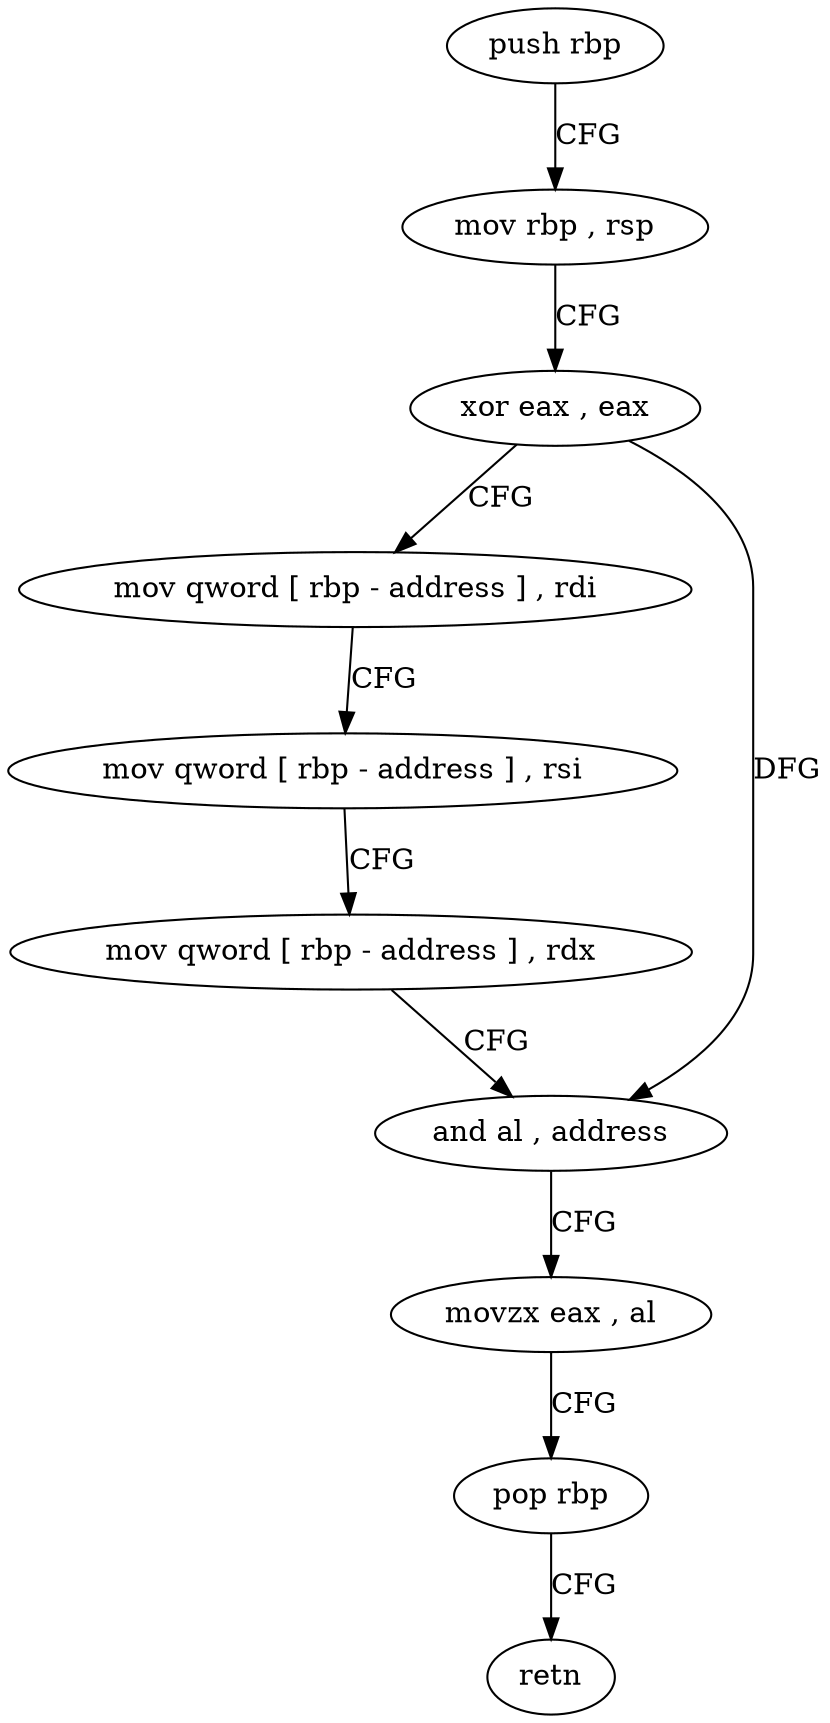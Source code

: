 digraph "func" {
"4216368" [label = "push rbp" ]
"4216369" [label = "mov rbp , rsp" ]
"4216372" [label = "xor eax , eax" ]
"4216374" [label = "mov qword [ rbp - address ] , rdi" ]
"4216378" [label = "mov qword [ rbp - address ] , rsi" ]
"4216382" [label = "mov qword [ rbp - address ] , rdx" ]
"4216386" [label = "and al , address" ]
"4216388" [label = "movzx eax , al" ]
"4216391" [label = "pop rbp" ]
"4216392" [label = "retn" ]
"4216368" -> "4216369" [ label = "CFG" ]
"4216369" -> "4216372" [ label = "CFG" ]
"4216372" -> "4216374" [ label = "CFG" ]
"4216372" -> "4216386" [ label = "DFG" ]
"4216374" -> "4216378" [ label = "CFG" ]
"4216378" -> "4216382" [ label = "CFG" ]
"4216382" -> "4216386" [ label = "CFG" ]
"4216386" -> "4216388" [ label = "CFG" ]
"4216388" -> "4216391" [ label = "CFG" ]
"4216391" -> "4216392" [ label = "CFG" ]
}

